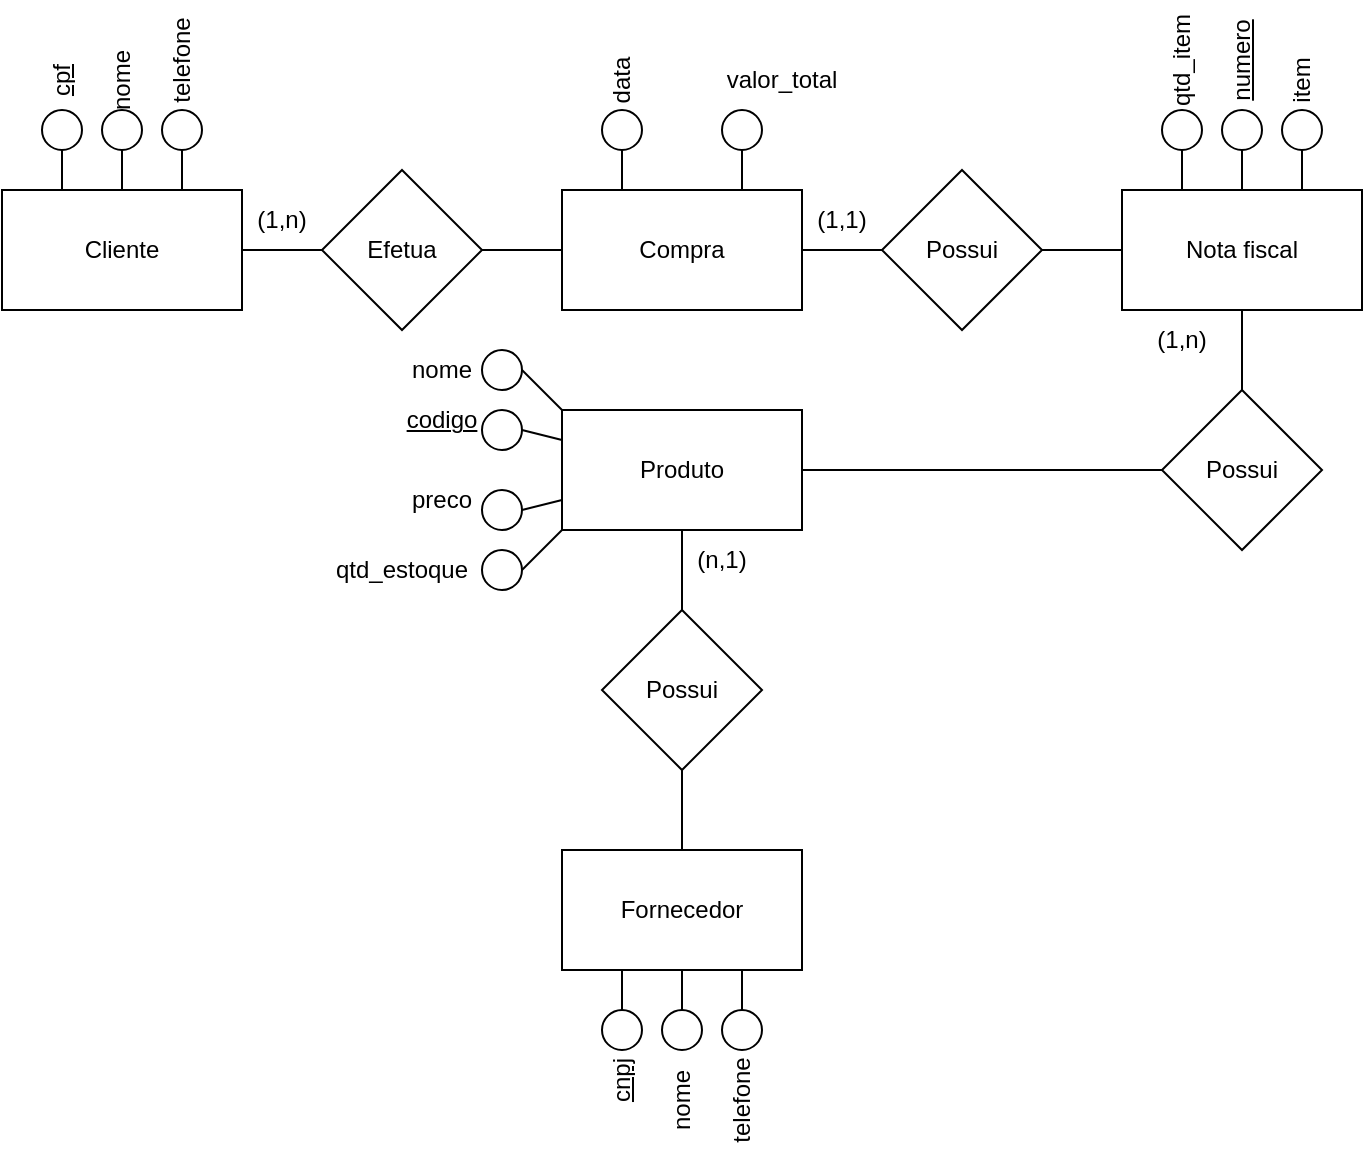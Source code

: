 <mxfile version="17.4.2" type="github">
  <diagram id="xZuKM7nBgZcb9L-rHWt6" name="Page-1">
    <mxGraphModel dx="782" dy="680" grid="1" gridSize="10" guides="1" tooltips="1" connect="1" arrows="1" fold="1" page="1" pageScale="1" pageWidth="827" pageHeight="1169" math="0" shadow="0">
      <root>
        <mxCell id="0" />
        <mxCell id="1" parent="0" />
        <mxCell id="T6jdamfFNumLSpYmmoLW-1" value="Cliente" style="rounded=0;whiteSpace=wrap;html=1;" parent="1" vertex="1">
          <mxGeometry y="100" width="120" height="60" as="geometry" />
        </mxCell>
        <mxCell id="T6jdamfFNumLSpYmmoLW-2" value="Efetua" style="rhombus;whiteSpace=wrap;html=1;" parent="1" vertex="1">
          <mxGeometry x="160" y="90" width="80" height="80" as="geometry" />
        </mxCell>
        <mxCell id="T6jdamfFNumLSpYmmoLW-3" value="Compra" style="rounded=0;whiteSpace=wrap;html=1;" parent="1" vertex="1">
          <mxGeometry x="280" y="100" width="120" height="60" as="geometry" />
        </mxCell>
        <mxCell id="T6jdamfFNumLSpYmmoLW-5" value="Produto" style="rounded=0;whiteSpace=wrap;html=1;" parent="1" vertex="1">
          <mxGeometry x="280" y="210" width="120" height="60" as="geometry" />
        </mxCell>
        <mxCell id="T6jdamfFNumLSpYmmoLW-6" value="Possui" style="rhombus;whiteSpace=wrap;html=1;" parent="1" vertex="1">
          <mxGeometry x="440" y="90" width="80" height="80" as="geometry" />
        </mxCell>
        <mxCell id="T6jdamfFNumLSpYmmoLW-7" value="Nota fiscal" style="rounded=0;whiteSpace=wrap;html=1;" parent="1" vertex="1">
          <mxGeometry x="560" y="100" width="120" height="60" as="geometry" />
        </mxCell>
        <mxCell id="T6jdamfFNumLSpYmmoLW-8" value="Possui" style="rhombus;whiteSpace=wrap;html=1;" parent="1" vertex="1">
          <mxGeometry x="580" y="200" width="80" height="80" as="geometry" />
        </mxCell>
        <mxCell id="T6jdamfFNumLSpYmmoLW-9" value="Possui" style="rhombus;whiteSpace=wrap;html=1;" parent="1" vertex="1">
          <mxGeometry x="300" y="310" width="80" height="80" as="geometry" />
        </mxCell>
        <mxCell id="T6jdamfFNumLSpYmmoLW-10" value="Fornecedor" style="rounded=0;whiteSpace=wrap;html=1;" parent="1" vertex="1">
          <mxGeometry x="280" y="430" width="120" height="60" as="geometry" />
        </mxCell>
        <mxCell id="T6jdamfFNumLSpYmmoLW-13" value="" style="endArrow=none;html=1;rounded=0;exitX=1;exitY=0.5;exitDx=0;exitDy=0;entryX=0;entryY=0.5;entryDx=0;entryDy=0;" parent="1" source="T6jdamfFNumLSpYmmoLW-1" target="T6jdamfFNumLSpYmmoLW-2" edge="1">
          <mxGeometry width="50" height="50" relative="1" as="geometry">
            <mxPoint x="130" y="150" as="sourcePoint" />
            <mxPoint x="180" y="100" as="targetPoint" />
          </mxGeometry>
        </mxCell>
        <mxCell id="T6jdamfFNumLSpYmmoLW-14" value="" style="endArrow=none;html=1;rounded=0;exitX=1;exitY=0.5;exitDx=0;exitDy=0;entryX=0;entryY=0.5;entryDx=0;entryDy=0;" parent="1" source="T6jdamfFNumLSpYmmoLW-2" target="T6jdamfFNumLSpYmmoLW-3" edge="1">
          <mxGeometry width="50" height="50" relative="1" as="geometry">
            <mxPoint x="270" y="140" as="sourcePoint" />
            <mxPoint x="320" y="90" as="targetPoint" />
          </mxGeometry>
        </mxCell>
        <mxCell id="T6jdamfFNumLSpYmmoLW-17" value="" style="endArrow=none;html=1;rounded=0;entryX=0.5;entryY=1;entryDx=0;entryDy=0;exitX=0.5;exitY=0;exitDx=0;exitDy=0;" parent="1" source="T6jdamfFNumLSpYmmoLW-9" target="T6jdamfFNumLSpYmmoLW-5" edge="1">
          <mxGeometry width="50" height="50" relative="1" as="geometry">
            <mxPoint x="280" y="310" as="sourcePoint" />
            <mxPoint x="330" y="260" as="targetPoint" />
          </mxGeometry>
        </mxCell>
        <mxCell id="T6jdamfFNumLSpYmmoLW-18" value="" style="endArrow=none;html=1;rounded=0;exitX=0.5;exitY=0;exitDx=0;exitDy=0;entryX=0.5;entryY=1;entryDx=0;entryDy=0;" parent="1" source="T6jdamfFNumLSpYmmoLW-10" target="T6jdamfFNumLSpYmmoLW-9" edge="1">
          <mxGeometry width="50" height="50" relative="1" as="geometry">
            <mxPoint x="320" y="430" as="sourcePoint" />
            <mxPoint x="370" y="380" as="targetPoint" />
          </mxGeometry>
        </mxCell>
        <mxCell id="T6jdamfFNumLSpYmmoLW-19" value="" style="endArrow=none;html=1;rounded=0;exitX=1;exitY=0.5;exitDx=0;exitDy=0;entryX=0;entryY=0.5;entryDx=0;entryDy=0;" parent="1" source="T6jdamfFNumLSpYmmoLW-3" target="T6jdamfFNumLSpYmmoLW-6" edge="1">
          <mxGeometry width="50" height="50" relative="1" as="geometry">
            <mxPoint x="400" y="180" as="sourcePoint" />
            <mxPoint x="450" y="130" as="targetPoint" />
          </mxGeometry>
        </mxCell>
        <mxCell id="T6jdamfFNumLSpYmmoLW-20" value="" style="endArrow=none;html=1;rounded=0;exitX=1;exitY=0.5;exitDx=0;exitDy=0;entryX=0;entryY=0.5;entryDx=0;entryDy=0;" parent="1" source="T6jdamfFNumLSpYmmoLW-6" target="T6jdamfFNumLSpYmmoLW-7" edge="1">
          <mxGeometry width="50" height="50" relative="1" as="geometry">
            <mxPoint x="520" y="140" as="sourcePoint" />
            <mxPoint x="570" y="90" as="targetPoint" />
          </mxGeometry>
        </mxCell>
        <mxCell id="T6jdamfFNumLSpYmmoLW-21" value="" style="endArrow=none;html=1;rounded=0;entryX=0.5;entryY=1;entryDx=0;entryDy=0;exitX=0.5;exitY=0;exitDx=0;exitDy=0;" parent="1" source="T6jdamfFNumLSpYmmoLW-8" target="T6jdamfFNumLSpYmmoLW-7" edge="1">
          <mxGeometry width="50" height="50" relative="1" as="geometry">
            <mxPoint x="590" y="210" as="sourcePoint" />
            <mxPoint x="640" y="160" as="targetPoint" />
          </mxGeometry>
        </mxCell>
        <mxCell id="T6jdamfFNumLSpYmmoLW-28" value="" style="ellipse;whiteSpace=wrap;html=1;aspect=fixed;" parent="1" vertex="1">
          <mxGeometry x="20" y="60" width="20" height="20" as="geometry" />
        </mxCell>
        <mxCell id="T6jdamfFNumLSpYmmoLW-29" value="" style="ellipse;whiteSpace=wrap;html=1;aspect=fixed;" parent="1" vertex="1">
          <mxGeometry x="50" y="60" width="20" height="20" as="geometry" />
        </mxCell>
        <mxCell id="T6jdamfFNumLSpYmmoLW-30" value="" style="ellipse;whiteSpace=wrap;html=1;aspect=fixed;" parent="1" vertex="1">
          <mxGeometry x="80" y="60" width="20" height="20" as="geometry" />
        </mxCell>
        <mxCell id="T6jdamfFNumLSpYmmoLW-31" value="" style="endArrow=none;html=1;rounded=0;entryX=0.5;entryY=1;entryDx=0;entryDy=0;exitX=0.5;exitY=0;exitDx=0;exitDy=0;" parent="1" source="T6jdamfFNumLSpYmmoLW-1" target="T6jdamfFNumLSpYmmoLW-29" edge="1">
          <mxGeometry width="50" height="50" relative="1" as="geometry">
            <mxPoint x="30" y="140" as="sourcePoint" />
            <mxPoint x="80" y="90" as="targetPoint" />
          </mxGeometry>
        </mxCell>
        <mxCell id="T6jdamfFNumLSpYmmoLW-33" value="" style="endArrow=none;html=1;rounded=0;entryX=0.5;entryY=1;entryDx=0;entryDy=0;exitX=0.25;exitY=0;exitDx=0;exitDy=0;" parent="1" source="T6jdamfFNumLSpYmmoLW-1" target="T6jdamfFNumLSpYmmoLW-28" edge="1">
          <mxGeometry width="50" height="50" relative="1" as="geometry">
            <mxPoint x="-10" y="140" as="sourcePoint" />
            <mxPoint x="40" y="90" as="targetPoint" />
          </mxGeometry>
        </mxCell>
        <mxCell id="T6jdamfFNumLSpYmmoLW-34" value="" style="endArrow=none;html=1;rounded=0;entryX=0.5;entryY=1;entryDx=0;entryDy=0;exitX=0.75;exitY=0;exitDx=0;exitDy=0;" parent="1" source="T6jdamfFNumLSpYmmoLW-1" target="T6jdamfFNumLSpYmmoLW-30" edge="1">
          <mxGeometry width="50" height="50" relative="1" as="geometry">
            <mxPoint x="50" y="150" as="sourcePoint" />
            <mxPoint x="100" y="100" as="targetPoint" />
          </mxGeometry>
        </mxCell>
        <mxCell id="T6jdamfFNumLSpYmmoLW-35" value="&lt;u&gt;cpf&lt;/u&gt;" style="text;html=1;strokeColor=none;fillColor=none;align=center;verticalAlign=middle;whiteSpace=wrap;rounded=0;rotation=-90;" parent="1" vertex="1">
          <mxGeometry y="30" width="60" height="30" as="geometry" />
        </mxCell>
        <mxCell id="T6jdamfFNumLSpYmmoLW-36" value="nome" style="text;html=1;strokeColor=none;fillColor=none;align=center;verticalAlign=middle;whiteSpace=wrap;rounded=0;rotation=-90;" parent="1" vertex="1">
          <mxGeometry x="30" y="30" width="60" height="30" as="geometry" />
        </mxCell>
        <mxCell id="T6jdamfFNumLSpYmmoLW-37" value="telefone" style="text;html=1;strokeColor=none;fillColor=none;align=center;verticalAlign=middle;whiteSpace=wrap;rounded=0;rotation=-90;" parent="1" vertex="1">
          <mxGeometry x="60" y="20" width="60" height="30" as="geometry" />
        </mxCell>
        <mxCell id="T6jdamfFNumLSpYmmoLW-38" value="(1,n)" style="text;html=1;strokeColor=none;fillColor=none;align=center;verticalAlign=middle;whiteSpace=wrap;rounded=0;" parent="1" vertex="1">
          <mxGeometry x="110" y="100" width="60" height="30" as="geometry" />
        </mxCell>
        <mxCell id="T6jdamfFNumLSpYmmoLW-39" value="" style="ellipse;whiteSpace=wrap;html=1;aspect=fixed;" parent="1" vertex="1">
          <mxGeometry x="300" y="510" width="20" height="20" as="geometry" />
        </mxCell>
        <mxCell id="T6jdamfFNumLSpYmmoLW-40" value="" style="ellipse;whiteSpace=wrap;html=1;aspect=fixed;" parent="1" vertex="1">
          <mxGeometry x="330" y="510" width="20" height="20" as="geometry" />
        </mxCell>
        <mxCell id="T6jdamfFNumLSpYmmoLW-41" value="" style="ellipse;whiteSpace=wrap;html=1;aspect=fixed;" parent="1" vertex="1">
          <mxGeometry x="360" y="510" width="20" height="20" as="geometry" />
        </mxCell>
        <mxCell id="T6jdamfFNumLSpYmmoLW-42" value="&lt;u&gt;cnpj&lt;/u&gt;" style="text;html=1;strokeColor=none;fillColor=none;align=center;verticalAlign=middle;whiteSpace=wrap;rounded=0;rotation=-90;" parent="1" vertex="1">
          <mxGeometry x="280" y="530" width="60" height="30" as="geometry" />
        </mxCell>
        <mxCell id="T6jdamfFNumLSpYmmoLW-43" value="nome" style="text;html=1;strokeColor=none;fillColor=none;align=center;verticalAlign=middle;whiteSpace=wrap;rounded=0;rotation=-90;" parent="1" vertex="1">
          <mxGeometry x="310" y="540" width="60" height="30" as="geometry" />
        </mxCell>
        <mxCell id="T6jdamfFNumLSpYmmoLW-44" value="telefone" style="text;html=1;strokeColor=none;fillColor=none;align=center;verticalAlign=middle;whiteSpace=wrap;rounded=0;rotation=-90;" parent="1" vertex="1">
          <mxGeometry x="340" y="540" width="60" height="30" as="geometry" />
        </mxCell>
        <mxCell id="T6jdamfFNumLSpYmmoLW-46" value="" style="endArrow=none;html=1;rounded=0;entryX=0.25;entryY=1;entryDx=0;entryDy=0;exitX=0.5;exitY=0;exitDx=0;exitDy=0;" parent="1" source="T6jdamfFNumLSpYmmoLW-39" target="T6jdamfFNumLSpYmmoLW-10" edge="1">
          <mxGeometry width="50" height="50" relative="1" as="geometry">
            <mxPoint x="240" y="570" as="sourcePoint" />
            <mxPoint x="290" y="520" as="targetPoint" />
          </mxGeometry>
        </mxCell>
        <mxCell id="T6jdamfFNumLSpYmmoLW-47" value="" style="endArrow=none;html=1;rounded=0;entryX=0.5;entryY=1;entryDx=0;entryDy=0;exitX=0.5;exitY=0;exitDx=0;exitDy=0;" parent="1" source="T6jdamfFNumLSpYmmoLW-40" target="T6jdamfFNumLSpYmmoLW-10" edge="1">
          <mxGeometry width="50" height="50" relative="1" as="geometry">
            <mxPoint x="300" y="590" as="sourcePoint" />
            <mxPoint x="350" y="540" as="targetPoint" />
          </mxGeometry>
        </mxCell>
        <mxCell id="T6jdamfFNumLSpYmmoLW-48" value="" style="endArrow=none;html=1;rounded=0;entryX=0.75;entryY=1;entryDx=0;entryDy=0;exitX=0.5;exitY=0;exitDx=0;exitDy=0;" parent="1" source="T6jdamfFNumLSpYmmoLW-41" target="T6jdamfFNumLSpYmmoLW-10" edge="1">
          <mxGeometry width="50" height="50" relative="1" as="geometry">
            <mxPoint x="350" y="580" as="sourcePoint" />
            <mxPoint x="400" y="530" as="targetPoint" />
          </mxGeometry>
        </mxCell>
        <mxCell id="T6jdamfFNumLSpYmmoLW-49" value="(1,1)" style="text;html=1;strokeColor=none;fillColor=none;align=center;verticalAlign=middle;whiteSpace=wrap;rounded=0;" parent="1" vertex="1">
          <mxGeometry x="390" y="100" width="60" height="30" as="geometry" />
        </mxCell>
        <mxCell id="T6jdamfFNumLSpYmmoLW-50" value="" style="ellipse;whiteSpace=wrap;html=1;aspect=fixed;" parent="1" vertex="1">
          <mxGeometry x="580" y="60" width="20" height="20" as="geometry" />
        </mxCell>
        <mxCell id="T6jdamfFNumLSpYmmoLW-51" value="qtd_item" style="text;html=1;strokeColor=none;fillColor=none;align=center;verticalAlign=middle;whiteSpace=wrap;rounded=0;rotation=-90;" parent="1" vertex="1">
          <mxGeometry x="560" y="20" width="60" height="30" as="geometry" />
        </mxCell>
        <mxCell id="T6jdamfFNumLSpYmmoLW-54" value="" style="endArrow=none;html=1;rounded=0;entryX=0.5;entryY=1;entryDx=0;entryDy=0;exitX=0.25;exitY=0;exitDx=0;exitDy=0;" parent="1" source="T6jdamfFNumLSpYmmoLW-7" target="T6jdamfFNumLSpYmmoLW-50" edge="1">
          <mxGeometry width="50" height="50" relative="1" as="geometry">
            <mxPoint x="560" y="210" as="sourcePoint" />
            <mxPoint x="610" y="160" as="targetPoint" />
          </mxGeometry>
        </mxCell>
        <mxCell id="T6jdamfFNumLSpYmmoLW-55" value="" style="ellipse;whiteSpace=wrap;html=1;aspect=fixed;" parent="1" vertex="1">
          <mxGeometry x="640" y="60" width="20" height="20" as="geometry" />
        </mxCell>
        <mxCell id="T6jdamfFNumLSpYmmoLW-56" value="&lt;div&gt;item&lt;/div&gt;" style="text;html=1;strokeColor=none;fillColor=none;align=center;verticalAlign=middle;whiteSpace=wrap;rounded=0;rotation=-90;" parent="1" vertex="1">
          <mxGeometry x="620" y="30" width="60" height="30" as="geometry" />
        </mxCell>
        <mxCell id="T6jdamfFNumLSpYmmoLW-57" value="" style="endArrow=none;html=1;rounded=0;entryX=0.5;entryY=1;entryDx=0;entryDy=0;exitX=0.75;exitY=0;exitDx=0;exitDy=0;" parent="1" source="T6jdamfFNumLSpYmmoLW-7" target="T6jdamfFNumLSpYmmoLW-55" edge="1">
          <mxGeometry width="50" height="50" relative="1" as="geometry">
            <mxPoint x="610" y="150" as="sourcePoint" />
            <mxPoint x="660" y="100" as="targetPoint" />
          </mxGeometry>
        </mxCell>
        <mxCell id="T6jdamfFNumLSpYmmoLW-58" value="(1,n)" style="text;html=1;strokeColor=none;fillColor=none;align=center;verticalAlign=middle;whiteSpace=wrap;rounded=0;" parent="1" vertex="1">
          <mxGeometry x="560" y="160" width="60" height="30" as="geometry" />
        </mxCell>
        <mxCell id="T6jdamfFNumLSpYmmoLW-59" value="(n,1)" style="text;html=1;strokeColor=none;fillColor=none;align=center;verticalAlign=middle;whiteSpace=wrap;rounded=0;" parent="1" vertex="1">
          <mxGeometry x="330" y="270" width="60" height="30" as="geometry" />
        </mxCell>
        <mxCell id="T6jdamfFNumLSpYmmoLW-61" value="" style="ellipse;whiteSpace=wrap;html=1;aspect=fixed;" parent="1" vertex="1">
          <mxGeometry x="240" y="250" width="20" height="20" as="geometry" />
        </mxCell>
        <mxCell id="T6jdamfFNumLSpYmmoLW-62" value="" style="ellipse;whiteSpace=wrap;html=1;aspect=fixed;" parent="1" vertex="1">
          <mxGeometry x="240" y="210" width="20" height="20" as="geometry" />
        </mxCell>
        <mxCell id="T6jdamfFNumLSpYmmoLW-63" value="" style="ellipse;whiteSpace=wrap;html=1;aspect=fixed;" parent="1" vertex="1">
          <mxGeometry x="240" y="180" width="20" height="20" as="geometry" />
        </mxCell>
        <mxCell id="T6jdamfFNumLSpYmmoLW-66" value="" style="ellipse;whiteSpace=wrap;html=1;aspect=fixed;" parent="1" vertex="1">
          <mxGeometry x="240" y="280" width="20" height="20" as="geometry" />
        </mxCell>
        <mxCell id="T6jdamfFNumLSpYmmoLW-67" value="" style="endArrow=none;html=1;rounded=0;entryX=1;entryY=0.5;entryDx=0;entryDy=0;exitX=0;exitY=1;exitDx=0;exitDy=0;" parent="1" source="T6jdamfFNumLSpYmmoLW-5" target="T6jdamfFNumLSpYmmoLW-66" edge="1">
          <mxGeometry width="50" height="50" relative="1" as="geometry">
            <mxPoint x="250" y="370" as="sourcePoint" />
            <mxPoint x="300" y="320" as="targetPoint" />
          </mxGeometry>
        </mxCell>
        <mxCell id="T6jdamfFNumLSpYmmoLW-68" value="" style="endArrow=none;html=1;rounded=0;entryX=0;entryY=0.75;entryDx=0;entryDy=0;exitX=1;exitY=0.5;exitDx=0;exitDy=0;" parent="1" source="T6jdamfFNumLSpYmmoLW-61" target="T6jdamfFNumLSpYmmoLW-5" edge="1">
          <mxGeometry width="50" height="50" relative="1" as="geometry">
            <mxPoint x="180" y="310" as="sourcePoint" />
            <mxPoint x="230" y="260" as="targetPoint" />
          </mxGeometry>
        </mxCell>
        <mxCell id="T6jdamfFNumLSpYmmoLW-69" value="" style="endArrow=none;html=1;rounded=0;entryX=1;entryY=0.5;entryDx=0;entryDy=0;exitX=0;exitY=0;exitDx=0;exitDy=0;" parent="1" source="T6jdamfFNumLSpYmmoLW-5" target="T6jdamfFNumLSpYmmoLW-63" edge="1">
          <mxGeometry width="50" height="50" relative="1" as="geometry">
            <mxPoint x="270" y="220" as="sourcePoint" />
            <mxPoint x="320" y="170" as="targetPoint" />
          </mxGeometry>
        </mxCell>
        <mxCell id="T6jdamfFNumLSpYmmoLW-70" value="" style="endArrow=none;html=1;rounded=0;entryX=0;entryY=0.25;entryDx=0;entryDy=0;exitX=1;exitY=0.5;exitDx=0;exitDy=0;" parent="1" source="T6jdamfFNumLSpYmmoLW-62" target="T6jdamfFNumLSpYmmoLW-5" edge="1">
          <mxGeometry width="50" height="50" relative="1" as="geometry">
            <mxPoint x="180" y="280" as="sourcePoint" />
            <mxPoint x="230" y="230" as="targetPoint" />
          </mxGeometry>
        </mxCell>
        <mxCell id="T6jdamfFNumLSpYmmoLW-71" value="nome" style="text;html=1;strokeColor=none;fillColor=none;align=center;verticalAlign=middle;whiteSpace=wrap;rounded=0;" parent="1" vertex="1">
          <mxGeometry x="190" y="175" width="60" height="30" as="geometry" />
        </mxCell>
        <mxCell id="T6jdamfFNumLSpYmmoLW-72" value="&lt;u&gt;codigo&lt;/u&gt;" style="text;html=1;strokeColor=none;fillColor=none;align=center;verticalAlign=middle;whiteSpace=wrap;rounded=0;" parent="1" vertex="1">
          <mxGeometry x="190" y="200" width="60" height="30" as="geometry" />
        </mxCell>
        <mxCell id="T6jdamfFNumLSpYmmoLW-73" value="preco" style="text;html=1;strokeColor=none;fillColor=none;align=center;verticalAlign=middle;whiteSpace=wrap;rounded=0;" parent="1" vertex="1">
          <mxGeometry x="190" y="240" width="60" height="30" as="geometry" />
        </mxCell>
        <mxCell id="T6jdamfFNumLSpYmmoLW-74" value="qtd_estoque" style="text;html=1;strokeColor=none;fillColor=none;align=center;verticalAlign=middle;whiteSpace=wrap;rounded=0;" parent="1" vertex="1">
          <mxGeometry x="170" y="275" width="60" height="30" as="geometry" />
        </mxCell>
        <mxCell id="FDqxvNa6ZyAmDccMzlfR-1" value="" style="ellipse;whiteSpace=wrap;html=1;aspect=fixed;" vertex="1" parent="1">
          <mxGeometry x="610" y="60" width="20" height="20" as="geometry" />
        </mxCell>
        <mxCell id="FDqxvNa6ZyAmDccMzlfR-2" value="&lt;u&gt;numero&lt;/u&gt;" style="text;html=1;strokeColor=none;fillColor=none;align=center;verticalAlign=middle;whiteSpace=wrap;rounded=0;rotation=-90;" vertex="1" parent="1">
          <mxGeometry x="590" y="20" width="60" height="30" as="geometry" />
        </mxCell>
        <mxCell id="FDqxvNa6ZyAmDccMzlfR-3" value="" style="endArrow=none;html=1;rounded=0;entryX=0;entryY=0.5;entryDx=0;entryDy=0;exitX=1;exitY=0.5;exitDx=0;exitDy=0;" edge="1" parent="1" source="T6jdamfFNumLSpYmmoLW-5" target="T6jdamfFNumLSpYmmoLW-8">
          <mxGeometry width="50" height="50" relative="1" as="geometry">
            <mxPoint x="480" y="270" as="sourcePoint" />
            <mxPoint x="530" y="220" as="targetPoint" />
          </mxGeometry>
        </mxCell>
        <mxCell id="FDqxvNa6ZyAmDccMzlfR-6" value="" style="ellipse;whiteSpace=wrap;html=1;aspect=fixed;" vertex="1" parent="1">
          <mxGeometry x="300" y="60" width="20" height="20" as="geometry" />
        </mxCell>
        <mxCell id="FDqxvNa6ZyAmDccMzlfR-8" value="" style="ellipse;whiteSpace=wrap;html=1;aspect=fixed;" vertex="1" parent="1">
          <mxGeometry x="360" y="60" width="20" height="20" as="geometry" />
        </mxCell>
        <mxCell id="FDqxvNa6ZyAmDccMzlfR-9" value="" style="endArrow=none;html=1;rounded=0;entryX=0.5;entryY=1;entryDx=0;entryDy=0;exitX=0.25;exitY=0;exitDx=0;exitDy=0;" edge="1" parent="1" source="T6jdamfFNumLSpYmmoLW-3" target="FDqxvNa6ZyAmDccMzlfR-6">
          <mxGeometry width="50" height="50" relative="1" as="geometry">
            <mxPoint x="300" y="90" as="sourcePoint" />
            <mxPoint x="350" y="100" as="targetPoint" />
          </mxGeometry>
        </mxCell>
        <mxCell id="FDqxvNa6ZyAmDccMzlfR-10" value="" style="endArrow=none;html=1;rounded=0;entryX=0.5;entryY=1;entryDx=0;entryDy=0;exitX=0.75;exitY=0;exitDx=0;exitDy=0;" edge="1" parent="1" source="T6jdamfFNumLSpYmmoLW-3" target="FDqxvNa6ZyAmDccMzlfR-8">
          <mxGeometry width="50" height="50" relative="1" as="geometry">
            <mxPoint x="330" y="100" as="sourcePoint" />
            <mxPoint x="380" y="50" as="targetPoint" />
          </mxGeometry>
        </mxCell>
        <mxCell id="FDqxvNa6ZyAmDccMzlfR-11" value="" style="endArrow=none;html=1;rounded=0;entryX=0.5;entryY=1;entryDx=0;entryDy=0;exitX=0.5;exitY=0;exitDx=0;exitDy=0;" edge="1" parent="1" source="T6jdamfFNumLSpYmmoLW-7" target="FDqxvNa6ZyAmDccMzlfR-1">
          <mxGeometry width="50" height="50" relative="1" as="geometry">
            <mxPoint x="520" y="210" as="sourcePoint" />
            <mxPoint x="570" y="160" as="targetPoint" />
          </mxGeometry>
        </mxCell>
        <mxCell id="FDqxvNa6ZyAmDccMzlfR-12" value="data" style="text;html=1;strokeColor=none;fillColor=none;align=center;verticalAlign=middle;whiteSpace=wrap;rounded=0;rotation=-90;" vertex="1" parent="1">
          <mxGeometry x="280" y="30" width="60" height="30" as="geometry" />
        </mxCell>
        <mxCell id="FDqxvNa6ZyAmDccMzlfR-13" value="valor_total" style="text;html=1;strokeColor=none;fillColor=none;align=center;verticalAlign=middle;whiteSpace=wrap;rounded=0;rotation=0;" vertex="1" parent="1">
          <mxGeometry x="360" y="30" width="60" height="30" as="geometry" />
        </mxCell>
      </root>
    </mxGraphModel>
  </diagram>
</mxfile>
